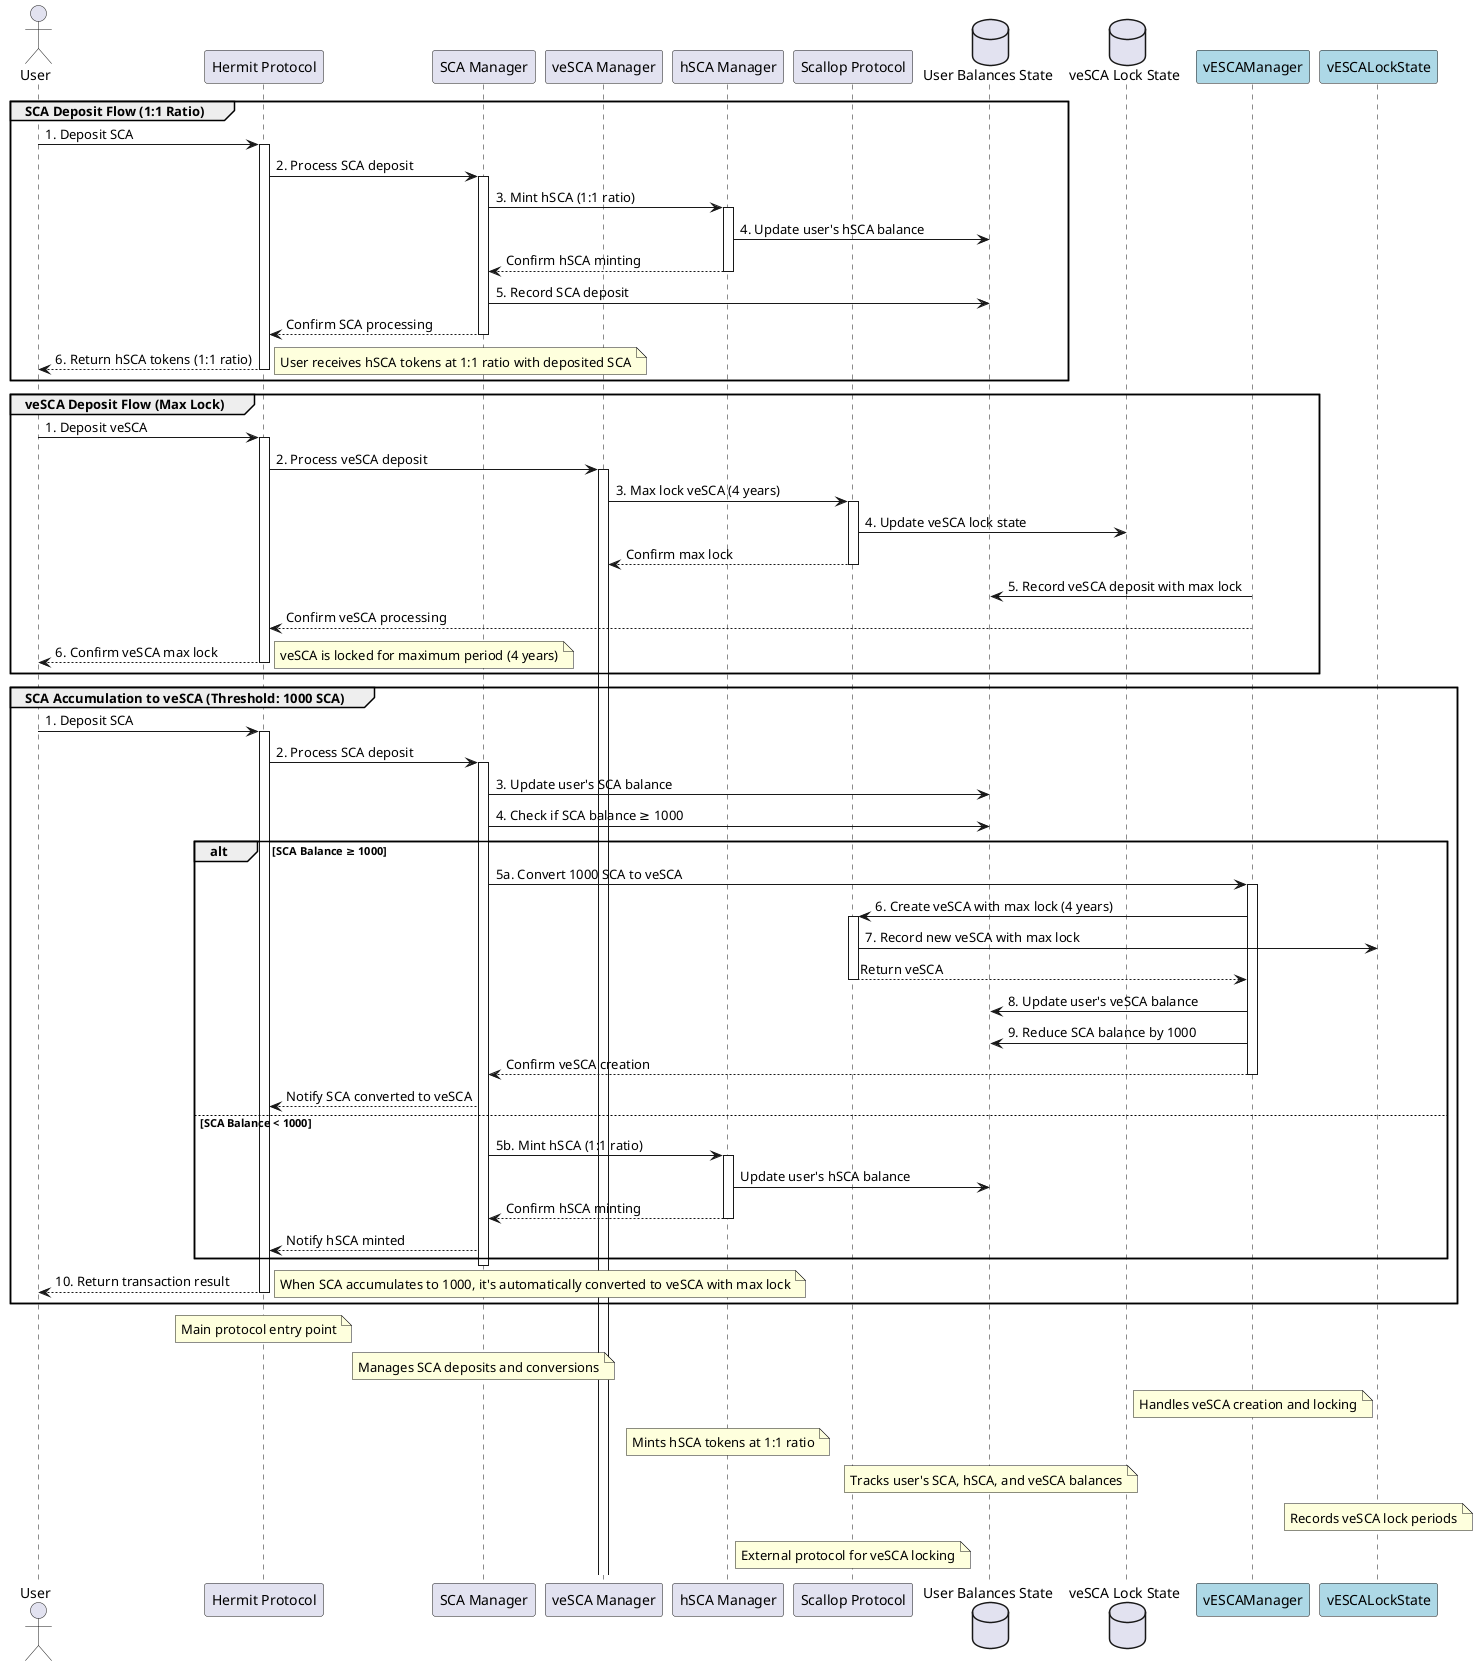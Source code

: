 @startuml Hermit SCA and veSCA Deposit Flow Sequence

' Define participants
actor User
participant "Hermit Protocol" as Hermit
participant "SCA Manager" as SCAManager
participant "veSCA Manager" as veSCAManager
participant "hSCA Manager" as hSCAManager
participant "Scallop Protocol" as Scallop
database "User Balances State" as UserBalances
database "veSCA Lock State" as veSCALockState

' Style
skinparam sequence {
    ParticipantBackgroundColor LightBlue
    ActorBackgroundColor LightGreen
    DatabaseBackgroundColor LightPink
    LifeLineColor Gray
    BorderColor Black
}

' SCA Deposit Flow
group SCA Deposit Flow (1:1 Ratio)
    User -> Hermit: 1. Deposit SCA
    activate Hermit
    
    Hermit -> SCAManager: 2. Process SCA deposit
    activate SCAManager
    
    SCAManager -> hSCAManager: 3. Mint hSCA (1:1 ratio)
    activate hSCAManager
    
    hSCAManager -> UserBalances: 4. Update user's hSCA balance
    hSCAManager --> SCAManager: Confirm hSCA minting
    deactivate hSCAManager
    
    SCAManager -> UserBalances: 5. Record SCA deposit
    SCAManager --> Hermit: Confirm SCA processing
    deactivate SCAManager
    
    Hermit --> User: 6. Return hSCA tokens (1:1 ratio)
    deactivate Hermit
    
    note right: User receives hSCA tokens at 1:1 ratio with deposited SCA
end

' veSCA Deposit Flow
group veSCA Deposit Flow (Max Lock)
    User -> Hermit: 1. Deposit veSCA
    activate Hermit
    
    Hermit -> veSCAManager: 2. Process veSCA deposit
    activate veSCAManager
    
    veSCAManager -> Scallop: 3. Max lock veSCA (4 years)
    activate Scallop
    
    Scallop -> veSCALockState: 4. Update veSCA lock state
    Scallop --> veSCAManager: Confirm max lock
    deactivate Scallop
    
    vESCAManager -> UserBalances: 5. Record veSCA deposit with max lock
    vESCAManager --> Hermit: Confirm veSCA processing
    deactivate vESCAManager
    
    Hermit --> User: 6. Confirm veSCA max lock
    deactivate Hermit
    
    note right: veSCA is locked for maximum period (4 years)
end

' SCA Accumulation Flow
group SCA Accumulation to veSCA (Threshold: 1000 SCA)
    User -> Hermit: 1. Deposit SCA
    activate Hermit
    
    Hermit -> SCAManager: 2. Process SCA deposit
    activate SCAManager
    
    SCAManager -> UserBalances: 3. Update user's SCA balance
    
    SCAManager -> UserBalances: 4. Check if SCA balance ≥ 1000
    
    alt SCA Balance ≥ 1000
        SCAManager -> vESCAManager: 5a. Convert 1000 SCA to veSCA
        activate vESCAManager
        
        vESCAManager -> Scallop: 6. Create veSCA with max lock (4 years)
        activate Scallop
        
        Scallop -> vESCALockState: 7. Record new veSCA with max lock
        Scallop --> vESCAManager: Return veSCA
        deactivate Scallop
        
        vESCAManager -> UserBalances: 8. Update user's veSCA balance
        vESCAManager -> UserBalances: 9. Reduce SCA balance by 1000
        
        vESCAManager --> SCAManager: Confirm veSCA creation
        deactivate vESCAManager
        
        SCAManager --> Hermit: Notify SCA converted to veSCA
    else SCA Balance < 1000
        SCAManager -> hSCAManager: 5b. Mint hSCA (1:1 ratio)
        activate hSCAManager
        
        hSCAManager -> UserBalances: Update user's hSCA balance
        hSCAManager --> SCAManager: Confirm hSCA minting
        deactivate hSCAManager
        
        SCAManager --> Hermit: Notify hSCA minted
    end
    
    deactivate SCAManager
    Hermit --> User: 10. Return transaction result
    deactivate Hermit
    
    note right: When SCA accumulates to 1000, it's automatically converted to veSCA with max lock
end

' Add notes
note over Hermit: Main protocol entry point
note over SCAManager: Manages SCA deposits and conversions
note over vESCAManager: Handles veSCA creation and locking
note over hSCAManager: Mints hSCA tokens at 1:1 ratio
note over UserBalances: Tracks user's SCA, hSCA, and veSCA balances
note over vESCALockState: Records veSCA lock periods
note over Scallop: External protocol for veSCA locking

@enduml 